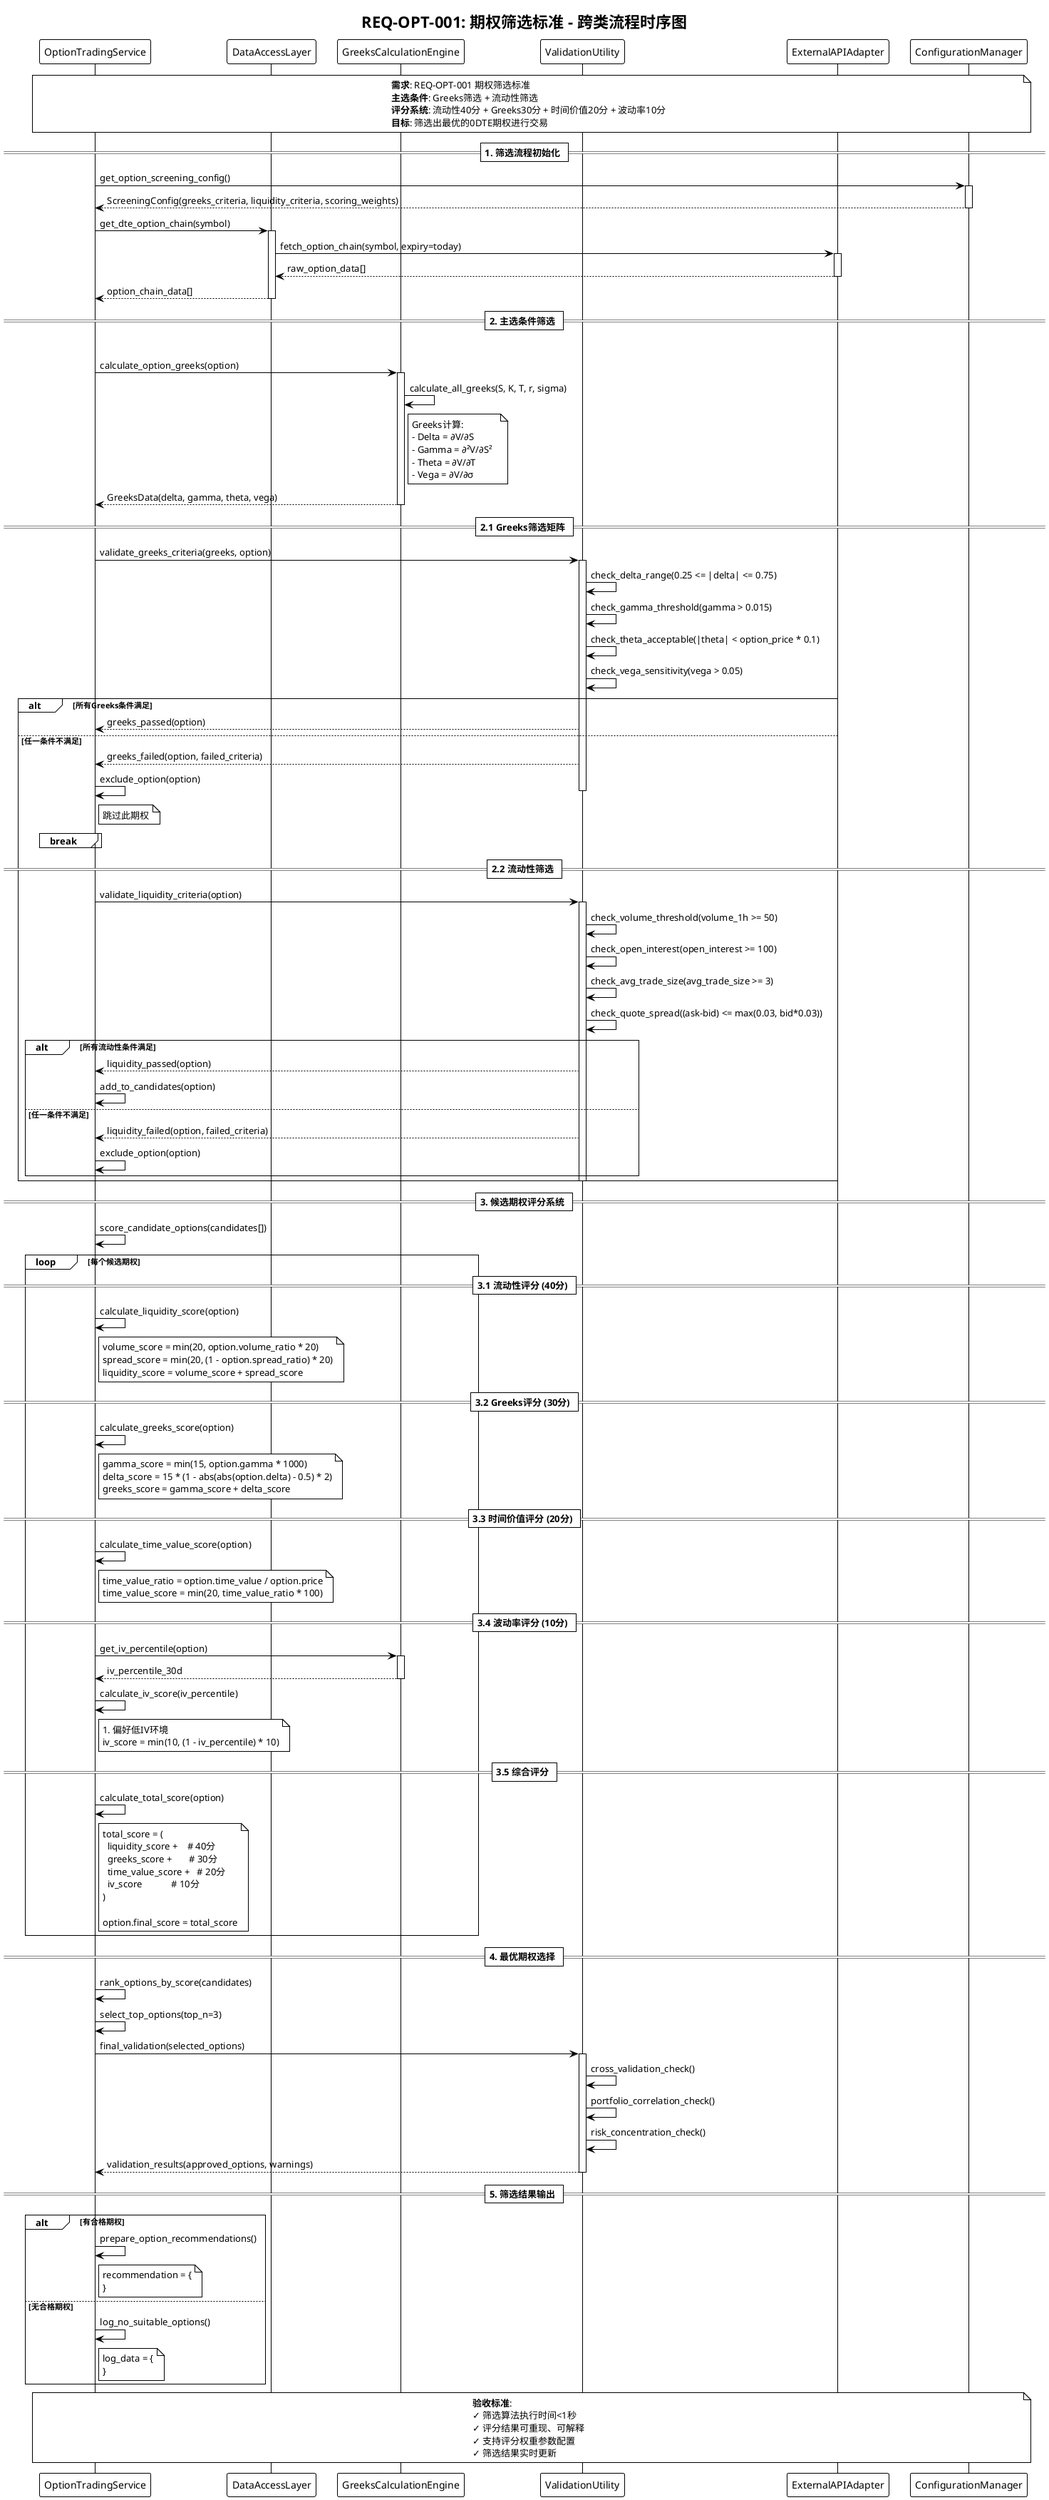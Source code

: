 @startuml REQ-OPT-001 期权筛选标准流程时序图
!theme plain

title REQ-OPT-001: 期权筛选标准 - 跨类流程时序图

participant "OptionTradingService" as OTS
participant "DataAccessLayer" as DAL
participant "GreeksCalculationEngine" as GCE
participant "ValidationUtility" as VU
participant "ExternalAPIAdapter" as EAA
participant "ConfigurationManager" as CM

note over OTS, CM
  **需求**: REQ-OPT-001 期权筛选标准
  **主选条件**: Greeks筛选 + 流动性筛选
  **评分系统**: 流动性40分 + Greeks30分 + 时间价值20分 + 波动率10分
  **目标**: 筛选出最优的0DTE期权进行交易
end note

== 1. 筛选流程初始化 ==

OTS -> CM: get_option_screening_config()
activate CM
CM --> OTS: ScreeningConfig(greeks_criteria, liquidity_criteria, scoring_weights)
deactivate CM

OTS -> DAL: get_dte_option_chain(symbol)
activate DAL

DAL -> EAA: fetch_option_chain(symbol, expiry=today)
activate EAA
EAA --> DAL: raw_option_data[]
deactivate EAA

DAL --> OTS: option_chain_data[]
deactivate DAL

== 2. 主选条件筛选 ==

loop 每个期权合约
    OTS -> GCE: calculate_option_greeks(option)
    activate GCE
    
    GCE -> GCE: calculate_all_greeks(S, K, T, r, sigma)
    note right GCE
      Greeks计算:
      - Delta = ∂V/∂S
      - Gamma = ∂²V/∂S²  
      - Theta = ∂V/∂T
      - Vega = ∂V/∂σ
    end note
    
    GCE --> OTS: GreeksData(delta, gamma, theta, vega)
    deactivate GCE
    
    == 2.1 Greeks筛选矩阵 ==
    
    OTS -> VU: validate_greeks_criteria(greeks, option)
    activate VU
    
    VU -> VU: check_delta_range(0.25 <= |delta| <= 0.75)
    VU -> VU: check_gamma_threshold(gamma > 0.015)
    VU -> VU: check_theta_acceptable(|theta| < option_price * 0.1)
    VU -> VU: check_vega_sensitivity(vega > 0.05)
    
    alt 所有Greeks条件满足
        VU --> OTS: greeks_passed(option)
    else 任一条件不满足
        VU --> OTS: greeks_failed(option, failed_criteria)
        OTS -> OTS: exclude_option(option)
        note right OTS: 跳过此期权
        deactivate VU
        break
    end
    deactivate VU
    
    == 2.2 流动性筛选 ==
    
    OTS -> VU: validate_liquidity_criteria(option)
    activate VU
    
    VU -> VU: check_volume_threshold(volume_1h >= 50)
    VU -> VU: check_open_interest(open_interest >= 100)
    VU -> VU: check_avg_trade_size(avg_trade_size >= 3)
    VU -> VU: check_quote_spread((ask-bid) <= max(0.03, bid*0.03))
    
    alt 所有流动性条件满足
        VU --> OTS: liquidity_passed(option)
        OTS -> OTS: add_to_candidates(option)
    else 任一条件不满足
        VU --> OTS: liquidity_failed(option, failed_criteria)
        OTS -> OTS: exclude_option(option)
    end
    deactivate VU
end

== 3. 候选期权评分系统 ==

OTS -> OTS: score_candidate_options(candidates[])

loop 每个候选期权
    == 3.1 流动性评分 (40分) ==
    
    OTS -> OTS: calculate_liquidity_score(option)
    note right OTS
      volume_score = min(20, option.volume_ratio * 20)
      spread_score = min(20, (1 - option.spread_ratio) * 20)
      liquidity_score = volume_score + spread_score
    end note
    
    == 3.2 Greeks评分 (30分) ==
    
    OTS -> OTS: calculate_greeks_score(option)
    note right OTS
      gamma_score = min(15, option.gamma * 1000)
      delta_score = 15 * (1 - abs(abs(option.delta) - 0.5) * 2)
      greeks_score = gamma_score + delta_score
    end note
    
    == 3.3 时间价值评分 (20分) ==
    
    OTS -> OTS: calculate_time_value_score(option)
    note right OTS
      time_value_ratio = option.time_value / option.price
      time_value_score = min(20, time_value_ratio * 100)
    end note
    
    == 3.4 波动率评分 (10分) ==
    
    OTS -> GCE: get_iv_percentile(option)
    activate GCE
    GCE --> OTS: iv_percentile_30d
    deactivate GCE
    
    OTS -> OTS: calculate_iv_score(iv_percentile)
    note right OTS
      # 偏好低IV环境
      iv_score = min(10, (1 - iv_percentile) * 10)
    end note
    
    == 3.5 综合评分 ==
    
    OTS -> OTS: calculate_total_score(option)
    note right OTS
      total_score = (
        liquidity_score +    # 40分
        greeks_score +       # 30分  
        time_value_score +   # 20分
        iv_score            # 10分
      )
      
      option.final_score = total_score
    end note
end

== 4. 最优期权选择 ==

OTS -> OTS: rank_options_by_score(candidates)
OTS -> OTS: select_top_options(top_n=3)

OTS -> VU: final_validation(selected_options)
activate VU

VU -> VU: cross_validation_check()
VU -> VU: portfolio_correlation_check()
VU -> VU: risk_concentration_check()

VU --> OTS: validation_results(approved_options, warnings)
deactivate VU

== 5. 筛选结果输出 ==

alt 有合格期权
    OTS -> OTS: prepare_option_recommendations()
    note right OTS
      recommendation = {
        'selected_options': approved_options,
        'scores_breakdown': {...},
        'selection_rationale': "...",
        'risk_assessment': {...},
        'timestamp': now()
      }
    end note
    
else 无合格期权
    OTS -> OTS: log_no_suitable_options()
    note right OTS
      log_data = {
        'symbol': symbol,
        'total_options_reviewed': len(option_chain),
        'greeks_failures': greeks_failure_count,
        'liquidity_failures': liquidity_failure_count,
        'timestamp': now()
      }
    end note
end

note over OTS, CM
  **验收标准**:
  ✓ 筛选算法执行时间<1秒
  ✓ 评分结果可重现、可解释
  ✓ 支持评分权重参数配置
  ✓ 筛选结果实时更新
end note

@enduml
